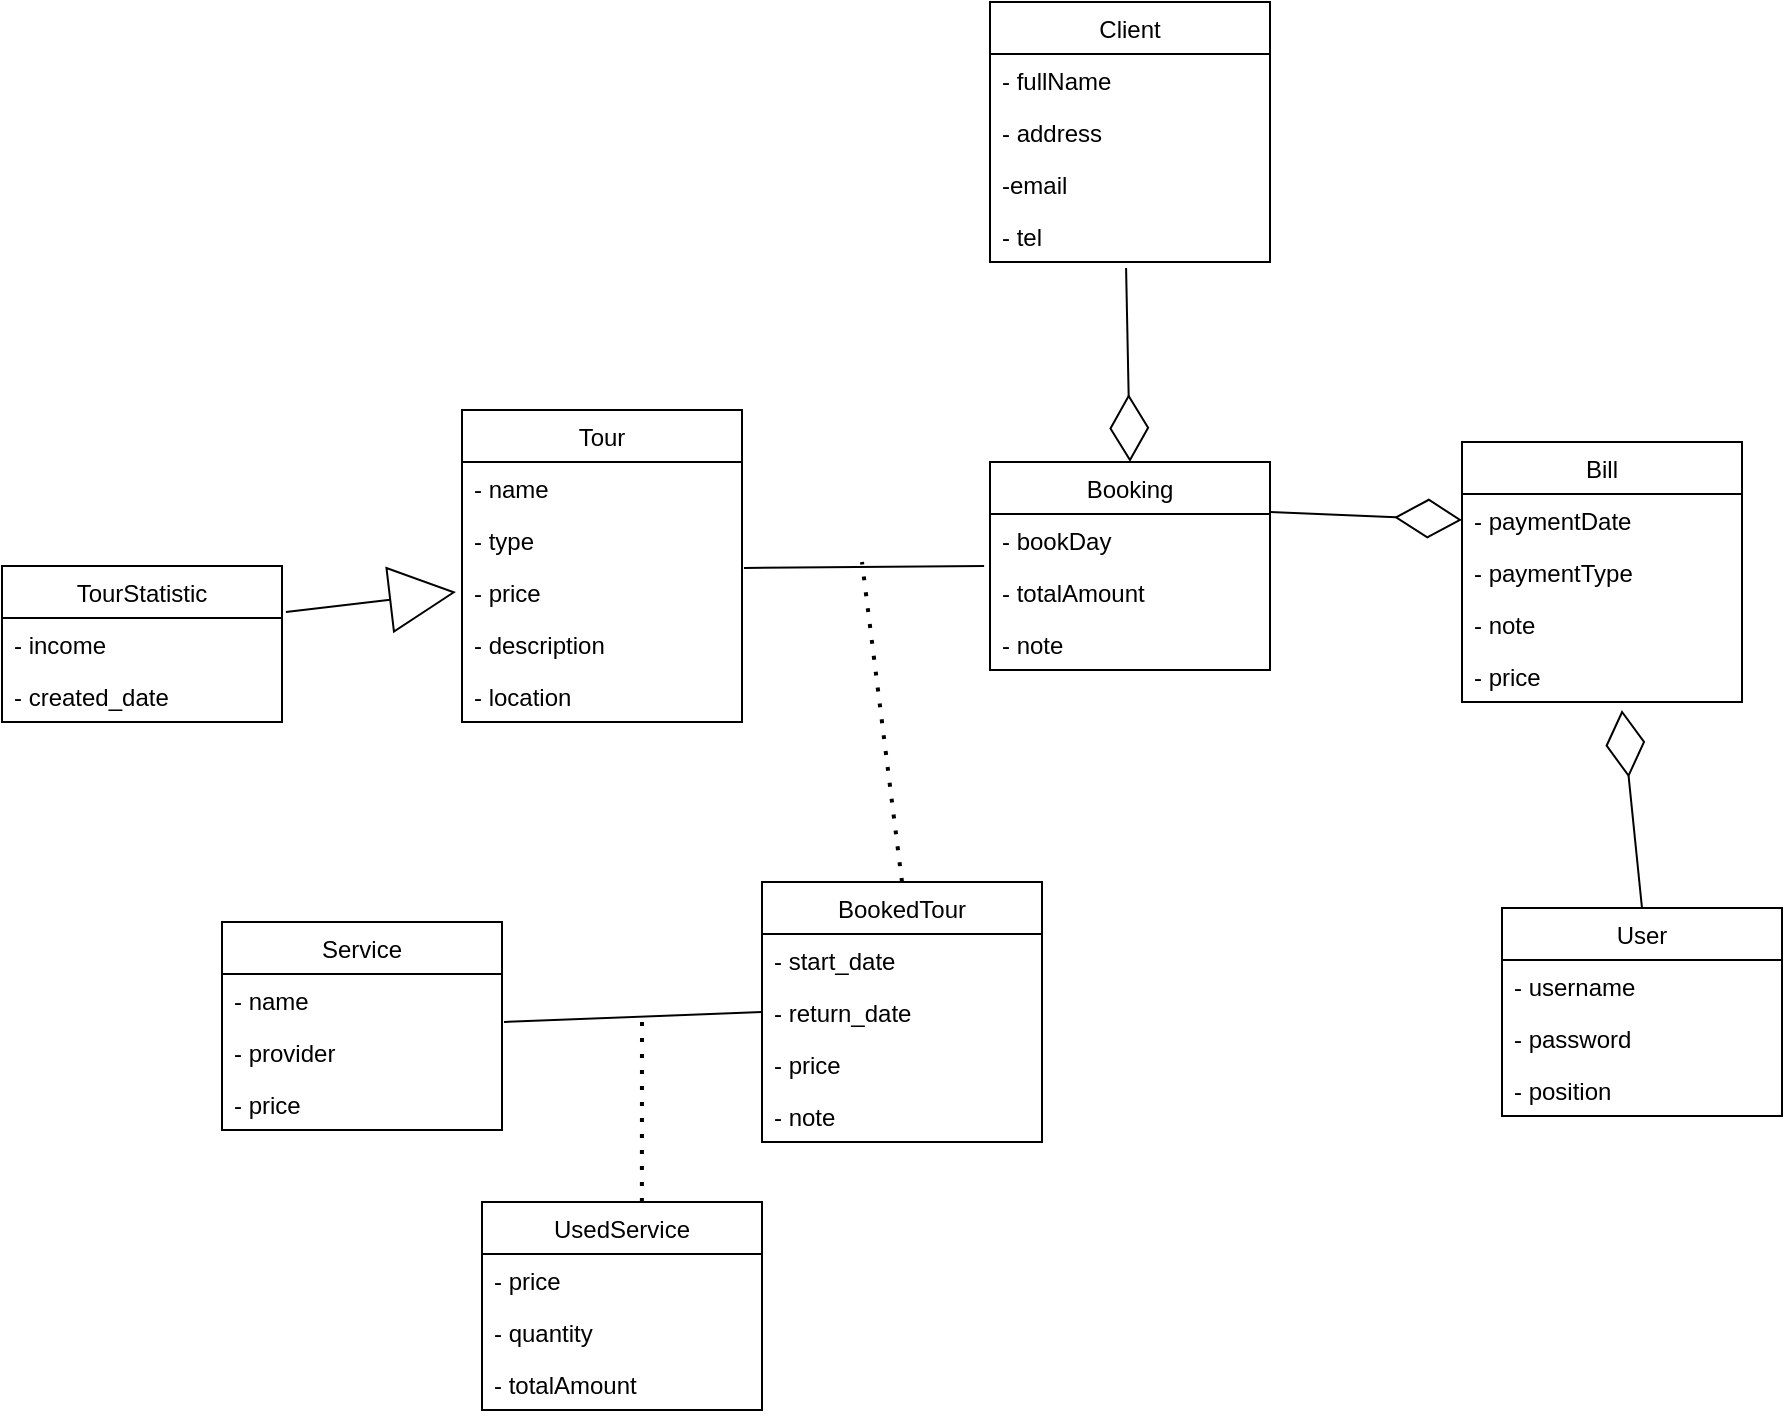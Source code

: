 <mxfile version="14.6.13" type="github">
  <diagram id="C5RBs43oDa-KdzZeNtuy" name="Page-1">
    <mxGraphModel dx="2249" dy="804" grid="1" gridSize="10" guides="1" tooltips="1" connect="1" arrows="1" fold="1" page="1" pageScale="1" pageWidth="827" pageHeight="1169" math="0" shadow="0">
      <root>
        <mxCell id="WIyWlLk6GJQsqaUBKTNV-0" />
        <mxCell id="WIyWlLk6GJQsqaUBKTNV-1" parent="WIyWlLk6GJQsqaUBKTNV-0" />
        <mxCell id="zZoL6KKUe57RPtW4C_Vn-0" value="Client" style="swimlane;fontStyle=0;childLayout=stackLayout;horizontal=1;startSize=26;fillColor=none;horizontalStack=0;resizeParent=1;resizeParentMax=0;resizeLast=0;collapsible=1;marginBottom=0;" parent="WIyWlLk6GJQsqaUBKTNV-1" vertex="1">
          <mxGeometry x="344" y="30" width="140" height="130" as="geometry" />
        </mxCell>
        <mxCell id="zZoL6KKUe57RPtW4C_Vn-2" value="- fullName" style="text;strokeColor=none;fillColor=none;align=left;verticalAlign=top;spacingLeft=4;spacingRight=4;overflow=hidden;rotatable=0;points=[[0,0.5],[1,0.5]];portConstraint=eastwest;" parent="zZoL6KKUe57RPtW4C_Vn-0" vertex="1">
          <mxGeometry y="26" width="140" height="26" as="geometry" />
        </mxCell>
        <mxCell id="zZoL6KKUe57RPtW4C_Vn-3" value="- address" style="text;strokeColor=none;fillColor=none;align=left;verticalAlign=top;spacingLeft=4;spacingRight=4;overflow=hidden;rotatable=0;points=[[0,0.5],[1,0.5]];portConstraint=eastwest;" parent="zZoL6KKUe57RPtW4C_Vn-0" vertex="1">
          <mxGeometry y="52" width="140" height="26" as="geometry" />
        </mxCell>
        <mxCell id="zZoL6KKUe57RPtW4C_Vn-8" value="-email" style="text;strokeColor=none;fillColor=none;align=left;verticalAlign=top;spacingLeft=4;spacingRight=4;overflow=hidden;rotatable=0;points=[[0,0.5],[1,0.5]];portConstraint=eastwest;" parent="zZoL6KKUe57RPtW4C_Vn-0" vertex="1">
          <mxGeometry y="78" width="140" height="26" as="geometry" />
        </mxCell>
        <mxCell id="zZoL6KKUe57RPtW4C_Vn-9" value="- tel" style="text;strokeColor=none;fillColor=none;align=left;verticalAlign=top;spacingLeft=4;spacingRight=4;overflow=hidden;rotatable=0;points=[[0,0.5],[1,0.5]];portConstraint=eastwest;" parent="zZoL6KKUe57RPtW4C_Vn-0" vertex="1">
          <mxGeometry y="104" width="140" height="26" as="geometry" />
        </mxCell>
        <mxCell id="zZoL6KKUe57RPtW4C_Vn-10" value="Booking" style="swimlane;fontStyle=0;childLayout=stackLayout;horizontal=1;startSize=26;fillColor=none;horizontalStack=0;resizeParent=1;resizeParentMax=0;resizeLast=0;collapsible=1;marginBottom=0;" parent="WIyWlLk6GJQsqaUBKTNV-1" vertex="1">
          <mxGeometry x="344" y="260" width="140" height="104" as="geometry" />
        </mxCell>
        <mxCell id="zZoL6KKUe57RPtW4C_Vn-12" value="- bookDay" style="text;strokeColor=none;fillColor=none;align=left;verticalAlign=top;spacingLeft=4;spacingRight=4;overflow=hidden;rotatable=0;points=[[0,0.5],[1,0.5]];portConstraint=eastwest;" parent="zZoL6KKUe57RPtW4C_Vn-10" vertex="1">
          <mxGeometry y="26" width="140" height="26" as="geometry" />
        </mxCell>
        <mxCell id="zZoL6KKUe57RPtW4C_Vn-13" value="- totalAmount" style="text;strokeColor=none;fillColor=none;align=left;verticalAlign=top;spacingLeft=4;spacingRight=4;overflow=hidden;rotatable=0;points=[[0,0.5],[1,0.5]];portConstraint=eastwest;" parent="zZoL6KKUe57RPtW4C_Vn-10" vertex="1">
          <mxGeometry y="52" width="140" height="26" as="geometry" />
        </mxCell>
        <mxCell id="zZoL6KKUe57RPtW4C_Vn-14" value="- note" style="text;strokeColor=none;fillColor=none;align=left;verticalAlign=top;spacingLeft=4;spacingRight=4;overflow=hidden;rotatable=0;points=[[0,0.5],[1,0.5]];portConstraint=eastwest;" parent="zZoL6KKUe57RPtW4C_Vn-10" vertex="1">
          <mxGeometry y="78" width="140" height="26" as="geometry" />
        </mxCell>
        <mxCell id="zZoL6KKUe57RPtW4C_Vn-15" value="Tour" style="swimlane;fontStyle=0;childLayout=stackLayout;horizontal=1;startSize=26;fillColor=none;horizontalStack=0;resizeParent=1;resizeParentMax=0;resizeLast=0;collapsible=1;marginBottom=0;" parent="WIyWlLk6GJQsqaUBKTNV-1" vertex="1">
          <mxGeometry x="80" y="234" width="140" height="156" as="geometry" />
        </mxCell>
        <mxCell id="frMru-IuBOrWJDzkbTNH-0" value="- name" style="text;strokeColor=none;fillColor=none;align=left;verticalAlign=top;spacingLeft=4;spacingRight=4;overflow=hidden;rotatable=0;points=[[0,0.5],[1,0.5]];portConstraint=eastwest;" vertex="1" parent="zZoL6KKUe57RPtW4C_Vn-15">
          <mxGeometry y="26" width="140" height="26" as="geometry" />
        </mxCell>
        <mxCell id="zZoL6KKUe57RPtW4C_Vn-17" value="- type" style="text;strokeColor=none;fillColor=none;align=left;verticalAlign=top;spacingLeft=4;spacingRight=4;overflow=hidden;rotatable=0;points=[[0,0.5],[1,0.5]];portConstraint=eastwest;" parent="zZoL6KKUe57RPtW4C_Vn-15" vertex="1">
          <mxGeometry y="52" width="140" height="26" as="geometry" />
        </mxCell>
        <mxCell id="zZoL6KKUe57RPtW4C_Vn-18" value="- price" style="text;strokeColor=none;fillColor=none;align=left;verticalAlign=top;spacingLeft=4;spacingRight=4;overflow=hidden;rotatable=0;points=[[0,0.5],[1,0.5]];portConstraint=eastwest;" parent="zZoL6KKUe57RPtW4C_Vn-15" vertex="1">
          <mxGeometry y="78" width="140" height="26" as="geometry" />
        </mxCell>
        <mxCell id="zZoL6KKUe57RPtW4C_Vn-19" value="- description" style="text;strokeColor=none;fillColor=none;align=left;verticalAlign=top;spacingLeft=4;spacingRight=4;overflow=hidden;rotatable=0;points=[[0,0.5],[1,0.5]];portConstraint=eastwest;" parent="zZoL6KKUe57RPtW4C_Vn-15" vertex="1">
          <mxGeometry y="104" width="140" height="26" as="geometry" />
        </mxCell>
        <mxCell id="zZoL6KKUe57RPtW4C_Vn-20" value="- location" style="text;strokeColor=none;fillColor=none;align=left;verticalAlign=top;spacingLeft=4;spacingRight=4;overflow=hidden;rotatable=0;points=[[0,0.5],[1,0.5]];portConstraint=eastwest;" parent="zZoL6KKUe57RPtW4C_Vn-15" vertex="1">
          <mxGeometry y="130" width="140" height="26" as="geometry" />
        </mxCell>
        <mxCell id="zZoL6KKUe57RPtW4C_Vn-21" value="Bill" style="swimlane;fontStyle=0;childLayout=stackLayout;horizontal=1;startSize=26;fillColor=none;horizontalStack=0;resizeParent=1;resizeParentMax=0;resizeLast=0;collapsible=1;marginBottom=0;" parent="WIyWlLk6GJQsqaUBKTNV-1" vertex="1">
          <mxGeometry x="580" y="250" width="140" height="130" as="geometry" />
        </mxCell>
        <mxCell id="zZoL6KKUe57RPtW4C_Vn-23" value="- paymentDate" style="text;strokeColor=none;fillColor=none;align=left;verticalAlign=top;spacingLeft=4;spacingRight=4;overflow=hidden;rotatable=0;points=[[0,0.5],[1,0.5]];portConstraint=eastwest;" parent="zZoL6KKUe57RPtW4C_Vn-21" vertex="1">
          <mxGeometry y="26" width="140" height="26" as="geometry" />
        </mxCell>
        <mxCell id="zZoL6KKUe57RPtW4C_Vn-25" value="- paymentType" style="text;strokeColor=none;fillColor=none;align=left;verticalAlign=top;spacingLeft=4;spacingRight=4;overflow=hidden;rotatable=0;points=[[0,0.5],[1,0.5]];portConstraint=eastwest;" parent="zZoL6KKUe57RPtW4C_Vn-21" vertex="1">
          <mxGeometry y="52" width="140" height="26" as="geometry" />
        </mxCell>
        <mxCell id="zZoL6KKUe57RPtW4C_Vn-26" value="- note" style="text;strokeColor=none;fillColor=none;align=left;verticalAlign=top;spacingLeft=4;spacingRight=4;overflow=hidden;rotatable=0;points=[[0,0.5],[1,0.5]];portConstraint=eastwest;" parent="zZoL6KKUe57RPtW4C_Vn-21" vertex="1">
          <mxGeometry y="78" width="140" height="26" as="geometry" />
        </mxCell>
        <mxCell id="zZoL6KKUe57RPtW4C_Vn-51" value="- price" style="text;strokeColor=none;fillColor=none;align=left;verticalAlign=top;spacingLeft=4;spacingRight=4;overflow=hidden;rotatable=0;points=[[0,0.5],[1,0.5]];portConstraint=eastwest;" parent="zZoL6KKUe57RPtW4C_Vn-21" vertex="1">
          <mxGeometry y="104" width="140" height="26" as="geometry" />
        </mxCell>
        <mxCell id="zZoL6KKUe57RPtW4C_Vn-27" value="TourStatistic" style="swimlane;fontStyle=0;childLayout=stackLayout;horizontal=1;startSize=26;fillColor=none;horizontalStack=0;resizeParent=1;resizeParentMax=0;resizeLast=0;collapsible=1;marginBottom=0;" parent="WIyWlLk6GJQsqaUBKTNV-1" vertex="1">
          <mxGeometry x="-150" y="312" width="140" height="78" as="geometry" />
        </mxCell>
        <mxCell id="zZoL6KKUe57RPtW4C_Vn-28" value="- income" style="text;strokeColor=none;fillColor=none;align=left;verticalAlign=top;spacingLeft=4;spacingRight=4;overflow=hidden;rotatable=0;points=[[0,0.5],[1,0.5]];portConstraint=eastwest;" parent="zZoL6KKUe57RPtW4C_Vn-27" vertex="1">
          <mxGeometry y="26" width="140" height="26" as="geometry" />
        </mxCell>
        <mxCell id="zZoL6KKUe57RPtW4C_Vn-50" value="- created_date" style="text;strokeColor=none;fillColor=none;align=left;verticalAlign=top;spacingLeft=4;spacingRight=4;overflow=hidden;rotatable=0;points=[[0,0.5],[1,0.5]];portConstraint=eastwest;" parent="zZoL6KKUe57RPtW4C_Vn-27" vertex="1">
          <mxGeometry y="52" width="140" height="26" as="geometry" />
        </mxCell>
        <mxCell id="zZoL6KKUe57RPtW4C_Vn-33" value="BookedTour" style="swimlane;fontStyle=0;childLayout=stackLayout;horizontal=1;startSize=26;fillColor=none;horizontalStack=0;resizeParent=1;resizeParentMax=0;resizeLast=0;collapsible=1;marginBottom=0;" parent="WIyWlLk6GJQsqaUBKTNV-1" vertex="1">
          <mxGeometry x="230" y="470" width="140" height="130" as="geometry" />
        </mxCell>
        <mxCell id="zZoL6KKUe57RPtW4C_Vn-34" value="- start_date" style="text;strokeColor=none;fillColor=none;align=left;verticalAlign=top;spacingLeft=4;spacingRight=4;overflow=hidden;rotatable=0;points=[[0,0.5],[1,0.5]];portConstraint=eastwest;" parent="zZoL6KKUe57RPtW4C_Vn-33" vertex="1">
          <mxGeometry y="26" width="140" height="26" as="geometry" />
        </mxCell>
        <mxCell id="zZoL6KKUe57RPtW4C_Vn-35" value="- return_date" style="text;strokeColor=none;fillColor=none;align=left;verticalAlign=top;spacingLeft=4;spacingRight=4;overflow=hidden;rotatable=0;points=[[0,0.5],[1,0.5]];portConstraint=eastwest;" parent="zZoL6KKUe57RPtW4C_Vn-33" vertex="1">
          <mxGeometry y="52" width="140" height="26" as="geometry" />
        </mxCell>
        <mxCell id="zZoL6KKUe57RPtW4C_Vn-36" value="- price" style="text;strokeColor=none;fillColor=none;align=left;verticalAlign=top;spacingLeft=4;spacingRight=4;overflow=hidden;rotatable=0;points=[[0,0.5],[1,0.5]];portConstraint=eastwest;" parent="zZoL6KKUe57RPtW4C_Vn-33" vertex="1">
          <mxGeometry y="78" width="140" height="26" as="geometry" />
        </mxCell>
        <mxCell id="zZoL6KKUe57RPtW4C_Vn-38" value="- note" style="text;strokeColor=none;fillColor=none;align=left;verticalAlign=top;spacingLeft=4;spacingRight=4;overflow=hidden;rotatable=0;points=[[0,0.5],[1,0.5]];portConstraint=eastwest;" parent="zZoL6KKUe57RPtW4C_Vn-33" vertex="1">
          <mxGeometry y="104" width="140" height="26" as="geometry" />
        </mxCell>
        <mxCell id="zZoL6KKUe57RPtW4C_Vn-39" value="User" style="swimlane;fontStyle=0;childLayout=stackLayout;horizontal=1;startSize=26;fillColor=none;horizontalStack=0;resizeParent=1;resizeParentMax=0;resizeLast=0;collapsible=1;marginBottom=0;" parent="WIyWlLk6GJQsqaUBKTNV-1" vertex="1">
          <mxGeometry x="600" y="483" width="140" height="104" as="geometry" />
        </mxCell>
        <mxCell id="zZoL6KKUe57RPtW4C_Vn-41" value="- username" style="text;strokeColor=none;fillColor=none;align=left;verticalAlign=top;spacingLeft=4;spacingRight=4;overflow=hidden;rotatable=0;points=[[0,0.5],[1,0.5]];portConstraint=eastwest;" parent="zZoL6KKUe57RPtW4C_Vn-39" vertex="1">
          <mxGeometry y="26" width="140" height="26" as="geometry" />
        </mxCell>
        <mxCell id="zZoL6KKUe57RPtW4C_Vn-42" value="- password" style="text;strokeColor=none;fillColor=none;align=left;verticalAlign=top;spacingLeft=4;spacingRight=4;overflow=hidden;rotatable=0;points=[[0,0.5],[1,0.5]];portConstraint=eastwest;" parent="zZoL6KKUe57RPtW4C_Vn-39" vertex="1">
          <mxGeometry y="52" width="140" height="26" as="geometry" />
        </mxCell>
        <mxCell id="zZoL6KKUe57RPtW4C_Vn-43" value="- position" style="text;strokeColor=none;fillColor=none;align=left;verticalAlign=top;spacingLeft=4;spacingRight=4;overflow=hidden;rotatable=0;points=[[0,0.5],[1,0.5]];portConstraint=eastwest;" parent="zZoL6KKUe57RPtW4C_Vn-39" vertex="1">
          <mxGeometry y="78" width="140" height="26" as="geometry" />
        </mxCell>
        <mxCell id="zZoL6KKUe57RPtW4C_Vn-44" value="" style="endArrow=diamondThin;html=1;exitX=0.486;exitY=1.115;exitDx=0;exitDy=0;exitPerimeter=0;entryX=0.5;entryY=0;entryDx=0;entryDy=0;endFill=0;endSize=31;" parent="WIyWlLk6GJQsqaUBKTNV-1" source="zZoL6KKUe57RPtW4C_Vn-9" target="zZoL6KKUe57RPtW4C_Vn-10" edge="1">
          <mxGeometry width="50" height="50" relative="1" as="geometry">
            <mxPoint x="210" y="220" as="sourcePoint" />
            <mxPoint x="260" y="170" as="targetPoint" />
          </mxGeometry>
        </mxCell>
        <mxCell id="zZoL6KKUe57RPtW4C_Vn-45" value="" style="endArrow=diamondThin;html=1;exitX=1;exitY=-0.038;exitDx=0;exitDy=0;exitPerimeter=0;entryX=0;entryY=0.5;entryDx=0;entryDy=0;endFill=0;endSize=31;" parent="WIyWlLk6GJQsqaUBKTNV-1" source="zZoL6KKUe57RPtW4C_Vn-12" target="zZoL6KKUe57RPtW4C_Vn-23" edge="1">
          <mxGeometry width="50" height="50" relative="1" as="geometry">
            <mxPoint x="422.04" y="198.99" as="sourcePoint" />
            <mxPoint x="424" y="270" as="targetPoint" />
          </mxGeometry>
        </mxCell>
        <mxCell id="zZoL6KKUe57RPtW4C_Vn-46" value="" style="endArrow=none;html=1;endSize=31;exitX=1.007;exitY=0.038;exitDx=0;exitDy=0;exitPerimeter=0;entryX=-0.021;entryY=1;entryDx=0;entryDy=0;entryPerimeter=0;" parent="WIyWlLk6GJQsqaUBKTNV-1" source="zZoL6KKUe57RPtW4C_Vn-18" target="zZoL6KKUe57RPtW4C_Vn-12" edge="1">
          <mxGeometry width="50" height="50" relative="1" as="geometry">
            <mxPoint x="380" y="420" as="sourcePoint" />
            <mxPoint x="430" y="370" as="targetPoint" />
          </mxGeometry>
        </mxCell>
        <mxCell id="zZoL6KKUe57RPtW4C_Vn-47" value="" style="endArrow=none;dashed=1;html=1;dashPattern=1 3;strokeWidth=2;endSize=31;exitX=0.5;exitY=0;exitDx=0;exitDy=0;" parent="WIyWlLk6GJQsqaUBKTNV-1" source="zZoL6KKUe57RPtW4C_Vn-33" edge="1">
          <mxGeometry width="50" height="50" relative="1" as="geometry">
            <mxPoint x="380" y="420" as="sourcePoint" />
            <mxPoint x="280" y="310" as="targetPoint" />
          </mxGeometry>
        </mxCell>
        <mxCell id="zZoL6KKUe57RPtW4C_Vn-48" value="" style="endArrow=block;html=1;endSize=31;exitX=1.014;exitY=-0.115;exitDx=0;exitDy=0;exitPerimeter=0;endFill=0;" parent="WIyWlLk6GJQsqaUBKTNV-1" source="zZoL6KKUe57RPtW4C_Vn-28" edge="1">
          <mxGeometry width="50" height="50" relative="1" as="geometry">
            <mxPoint x="380" y="420" as="sourcePoint" />
            <mxPoint x="77" y="325" as="targetPoint" />
          </mxGeometry>
        </mxCell>
        <mxCell id="zZoL6KKUe57RPtW4C_Vn-49" value="" style="endArrow=diamondThin;html=1;exitX=0.5;exitY=0;exitDx=0;exitDy=0;endFill=0;endSize=31;entryX=0.571;entryY=1.154;entryDx=0;entryDy=0;entryPerimeter=0;" parent="WIyWlLk6GJQsqaUBKTNV-1" source="zZoL6KKUe57RPtW4C_Vn-39" edge="1" target="zZoL6KKUe57RPtW4C_Vn-51">
          <mxGeometry width="50" height="50" relative="1" as="geometry">
            <mxPoint x="494" y="321.012" as="sourcePoint" />
            <mxPoint x="660" y="430" as="targetPoint" />
          </mxGeometry>
        </mxCell>
        <mxCell id="frMru-IuBOrWJDzkbTNH-1" value="Service" style="swimlane;fontStyle=0;childLayout=stackLayout;horizontal=1;startSize=26;fillColor=none;horizontalStack=0;resizeParent=1;resizeParentMax=0;resizeLast=0;collapsible=1;marginBottom=0;" vertex="1" parent="WIyWlLk6GJQsqaUBKTNV-1">
          <mxGeometry x="-40" y="490" width="140" height="104" as="geometry" />
        </mxCell>
        <mxCell id="frMru-IuBOrWJDzkbTNH-2" value="- name" style="text;strokeColor=none;fillColor=none;align=left;verticalAlign=top;spacingLeft=4;spacingRight=4;overflow=hidden;rotatable=0;points=[[0,0.5],[1,0.5]];portConstraint=eastwest;" vertex="1" parent="frMru-IuBOrWJDzkbTNH-1">
          <mxGeometry y="26" width="140" height="26" as="geometry" />
        </mxCell>
        <mxCell id="frMru-IuBOrWJDzkbTNH-3" value="- provider" style="text;strokeColor=none;fillColor=none;align=left;verticalAlign=top;spacingLeft=4;spacingRight=4;overflow=hidden;rotatable=0;points=[[0,0.5],[1,0.5]];portConstraint=eastwest;" vertex="1" parent="frMru-IuBOrWJDzkbTNH-1">
          <mxGeometry y="52" width="140" height="26" as="geometry" />
        </mxCell>
        <mxCell id="frMru-IuBOrWJDzkbTNH-5" value="- price" style="text;strokeColor=none;fillColor=none;align=left;verticalAlign=top;spacingLeft=4;spacingRight=4;overflow=hidden;rotatable=0;points=[[0,0.5],[1,0.5]];portConstraint=eastwest;" vertex="1" parent="frMru-IuBOrWJDzkbTNH-1">
          <mxGeometry y="78" width="140" height="26" as="geometry" />
        </mxCell>
        <mxCell id="frMru-IuBOrWJDzkbTNH-6" value="" style="endArrow=none;html=1;endSize=31;exitX=1.007;exitY=-0.077;exitDx=0;exitDy=0;exitPerimeter=0;entryX=0;entryY=0.5;entryDx=0;entryDy=0;" edge="1" parent="WIyWlLk6GJQsqaUBKTNV-1" source="frMru-IuBOrWJDzkbTNH-3" target="zZoL6KKUe57RPtW4C_Vn-35">
          <mxGeometry width="50" height="50" relative="1" as="geometry">
            <mxPoint x="230.98" y="322.988" as="sourcePoint" />
            <mxPoint x="351.06" y="322" as="targetPoint" />
          </mxGeometry>
        </mxCell>
        <mxCell id="frMru-IuBOrWJDzkbTNH-7" value="UsedService" style="swimlane;fontStyle=0;childLayout=stackLayout;horizontal=1;startSize=26;fillColor=none;horizontalStack=0;resizeParent=1;resizeParentMax=0;resizeLast=0;collapsible=1;marginBottom=0;" vertex="1" parent="WIyWlLk6GJQsqaUBKTNV-1">
          <mxGeometry x="90" y="630" width="140" height="104" as="geometry" />
        </mxCell>
        <mxCell id="frMru-IuBOrWJDzkbTNH-8" value="- price" style="text;strokeColor=none;fillColor=none;align=left;verticalAlign=top;spacingLeft=4;spacingRight=4;overflow=hidden;rotatable=0;points=[[0,0.5],[1,0.5]];portConstraint=eastwest;" vertex="1" parent="frMru-IuBOrWJDzkbTNH-7">
          <mxGeometry y="26" width="140" height="26" as="geometry" />
        </mxCell>
        <mxCell id="frMru-IuBOrWJDzkbTNH-9" value="- quantity" style="text;strokeColor=none;fillColor=none;align=left;verticalAlign=top;spacingLeft=4;spacingRight=4;overflow=hidden;rotatable=0;points=[[0,0.5],[1,0.5]];portConstraint=eastwest;" vertex="1" parent="frMru-IuBOrWJDzkbTNH-7">
          <mxGeometry y="52" width="140" height="26" as="geometry" />
        </mxCell>
        <mxCell id="frMru-IuBOrWJDzkbTNH-10" value="- totalAmount" style="text;strokeColor=none;fillColor=none;align=left;verticalAlign=top;spacingLeft=4;spacingRight=4;overflow=hidden;rotatable=0;points=[[0,0.5],[1,0.5]];portConstraint=eastwest;" vertex="1" parent="frMru-IuBOrWJDzkbTNH-7">
          <mxGeometry y="78" width="140" height="26" as="geometry" />
        </mxCell>
        <mxCell id="frMru-IuBOrWJDzkbTNH-11" value="" style="endArrow=none;dashed=1;html=1;dashPattern=1 3;strokeWidth=2;endSize=31;exitX=0.571;exitY=0;exitDx=0;exitDy=0;exitPerimeter=0;" edge="1" parent="WIyWlLk6GJQsqaUBKTNV-1" source="frMru-IuBOrWJDzkbTNH-7">
          <mxGeometry width="50" height="50" relative="1" as="geometry">
            <mxPoint x="310" y="480" as="sourcePoint" />
            <mxPoint x="170" y="540" as="targetPoint" />
          </mxGeometry>
        </mxCell>
      </root>
    </mxGraphModel>
  </diagram>
</mxfile>

